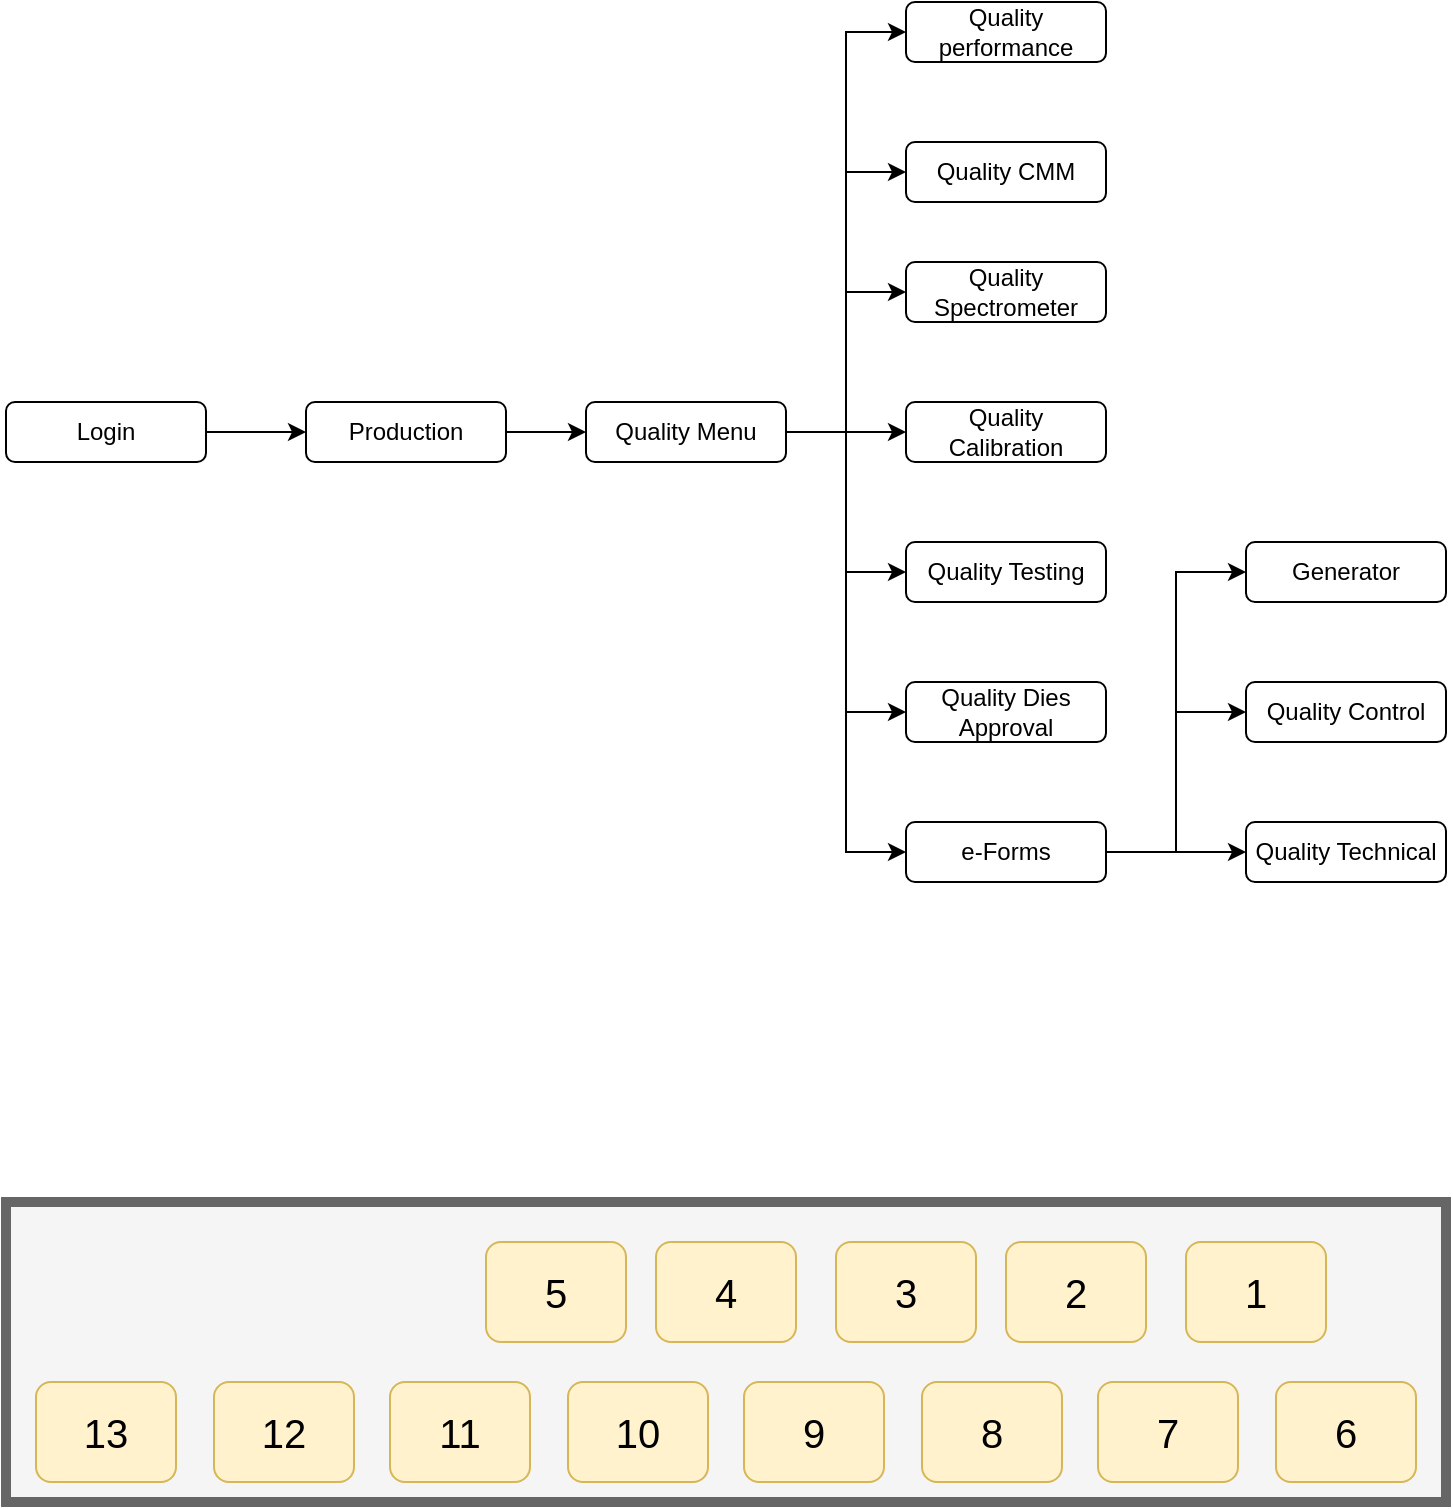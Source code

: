 <mxfile version="26.0.4">
  <diagram name="Page-1" id="-na0_y07-Yd6Yqe_S_hq">
    <mxGraphModel dx="1000" dy="497" grid="1" gridSize="10" guides="1" tooltips="1" connect="1" arrows="1" fold="1" page="1" pageScale="1" pageWidth="850" pageHeight="1100" math="0" shadow="0">
      <root>
        <mxCell id="0" />
        <mxCell id="1" parent="0" />
        <mxCell id="65qFFjuNm9w9zQKpEK9X-5" value="" style="edgeStyle=orthogonalEdgeStyle;rounded=0;orthogonalLoop=1;jettySize=auto;html=1;" parent="1" source="65qFFjuNm9w9zQKpEK9X-1" target="65qFFjuNm9w9zQKpEK9X-2" edge="1">
          <mxGeometry relative="1" as="geometry" />
        </mxCell>
        <mxCell id="65qFFjuNm9w9zQKpEK9X-1" value="Login" style="rounded=1;whiteSpace=wrap;html=1;" parent="1" vertex="1">
          <mxGeometry x="10" y="210" width="100" height="30" as="geometry" />
        </mxCell>
        <mxCell id="65qFFjuNm9w9zQKpEK9X-6" value="" style="edgeStyle=orthogonalEdgeStyle;rounded=0;orthogonalLoop=1;jettySize=auto;html=1;" parent="1" source="65qFFjuNm9w9zQKpEK9X-2" target="65qFFjuNm9w9zQKpEK9X-3" edge="1">
          <mxGeometry relative="1" as="geometry" />
        </mxCell>
        <mxCell id="65qFFjuNm9w9zQKpEK9X-2" value="Production" style="rounded=1;whiteSpace=wrap;html=1;" parent="1" vertex="1">
          <mxGeometry x="160" y="210" width="100" height="30" as="geometry" />
        </mxCell>
        <mxCell id="65qFFjuNm9w9zQKpEK9X-20" value="" style="edgeStyle=orthogonalEdgeStyle;rounded=0;orthogonalLoop=1;jettySize=auto;html=1;" parent="1" source="65qFFjuNm9w9zQKpEK9X-3" target="65qFFjuNm9w9zQKpEK9X-17" edge="1">
          <mxGeometry relative="1" as="geometry" />
        </mxCell>
        <mxCell id="65qFFjuNm9w9zQKpEK9X-21" style="edgeStyle=orthogonalEdgeStyle;rounded=0;orthogonalLoop=1;jettySize=auto;html=1;entryX=0;entryY=0.5;entryDx=0;entryDy=0;" parent="1" source="65qFFjuNm9w9zQKpEK9X-3" target="65qFFjuNm9w9zQKpEK9X-14" edge="1">
          <mxGeometry relative="1" as="geometry" />
        </mxCell>
        <mxCell id="65qFFjuNm9w9zQKpEK9X-22" style="edgeStyle=orthogonalEdgeStyle;rounded=0;orthogonalLoop=1;jettySize=auto;html=1;entryX=0;entryY=0.5;entryDx=0;entryDy=0;" parent="1" source="65qFFjuNm9w9zQKpEK9X-3" target="65qFFjuNm9w9zQKpEK9X-15" edge="1">
          <mxGeometry relative="1" as="geometry" />
        </mxCell>
        <mxCell id="65qFFjuNm9w9zQKpEK9X-23" style="edgeStyle=orthogonalEdgeStyle;rounded=0;orthogonalLoop=1;jettySize=auto;html=1;entryX=0;entryY=0.5;entryDx=0;entryDy=0;" parent="1" source="65qFFjuNm9w9zQKpEK9X-3" target="65qFFjuNm9w9zQKpEK9X-18" edge="1">
          <mxGeometry relative="1" as="geometry" />
        </mxCell>
        <mxCell id="65qFFjuNm9w9zQKpEK9X-24" style="edgeStyle=orthogonalEdgeStyle;rounded=0;orthogonalLoop=1;jettySize=auto;html=1;entryX=0;entryY=0.5;entryDx=0;entryDy=0;" parent="1" source="65qFFjuNm9w9zQKpEK9X-3" target="65qFFjuNm9w9zQKpEK9X-19" edge="1">
          <mxGeometry relative="1" as="geometry" />
        </mxCell>
        <mxCell id="65qFFjuNm9w9zQKpEK9X-25" style="edgeStyle=orthogonalEdgeStyle;rounded=0;orthogonalLoop=1;jettySize=auto;html=1;entryX=0;entryY=0.5;entryDx=0;entryDy=0;" parent="1" source="65qFFjuNm9w9zQKpEK9X-3" target="65qFFjuNm9w9zQKpEK9X-4" edge="1">
          <mxGeometry relative="1" as="geometry" />
        </mxCell>
        <mxCell id="65qFFjuNm9w9zQKpEK9X-26" style="edgeStyle=orthogonalEdgeStyle;rounded=0;orthogonalLoop=1;jettySize=auto;html=1;entryX=0;entryY=0.5;entryDx=0;entryDy=0;" parent="1" source="65qFFjuNm9w9zQKpEK9X-3" target="65qFFjuNm9w9zQKpEK9X-16" edge="1">
          <mxGeometry relative="1" as="geometry" />
        </mxCell>
        <mxCell id="65qFFjuNm9w9zQKpEK9X-3" value="Quality Menu" style="rounded=1;whiteSpace=wrap;html=1;" parent="1" vertex="1">
          <mxGeometry x="300" y="210" width="100" height="30" as="geometry" />
        </mxCell>
        <mxCell id="65qFFjuNm9w9zQKpEK9X-27" style="edgeStyle=orthogonalEdgeStyle;rounded=0;orthogonalLoop=1;jettySize=auto;html=1;entryX=0;entryY=0.5;entryDx=0;entryDy=0;" parent="1" source="65qFFjuNm9w9zQKpEK9X-4" target="65qFFjuNm9w9zQKpEK9X-8" edge="1">
          <mxGeometry relative="1" as="geometry" />
        </mxCell>
        <mxCell id="65qFFjuNm9w9zQKpEK9X-28" style="edgeStyle=orthogonalEdgeStyle;rounded=0;orthogonalLoop=1;jettySize=auto;html=1;entryX=0;entryY=0.5;entryDx=0;entryDy=0;" parent="1" source="65qFFjuNm9w9zQKpEK9X-4" target="65qFFjuNm9w9zQKpEK9X-9" edge="1">
          <mxGeometry relative="1" as="geometry" />
        </mxCell>
        <mxCell id="65qFFjuNm9w9zQKpEK9X-29" style="edgeStyle=orthogonalEdgeStyle;rounded=0;orthogonalLoop=1;jettySize=auto;html=1;" parent="1" source="65qFFjuNm9w9zQKpEK9X-4" target="65qFFjuNm9w9zQKpEK9X-10" edge="1">
          <mxGeometry relative="1" as="geometry" />
        </mxCell>
        <mxCell id="65qFFjuNm9w9zQKpEK9X-4" value="e-Forms" style="rounded=1;whiteSpace=wrap;html=1;" parent="1" vertex="1">
          <mxGeometry x="460" y="420" width="100" height="30" as="geometry" />
        </mxCell>
        <mxCell id="65qFFjuNm9w9zQKpEK9X-8" value="Generator" style="rounded=1;whiteSpace=wrap;html=1;" parent="1" vertex="1">
          <mxGeometry x="630" y="280" width="100" height="30" as="geometry" />
        </mxCell>
        <mxCell id="65qFFjuNm9w9zQKpEK9X-9" value="Quality Control" style="rounded=1;whiteSpace=wrap;html=1;" parent="1" vertex="1">
          <mxGeometry x="630" y="350" width="100" height="30" as="geometry" />
        </mxCell>
        <mxCell id="65qFFjuNm9w9zQKpEK9X-10" value="Quality Technical" style="rounded=1;whiteSpace=wrap;html=1;" parent="1" vertex="1">
          <mxGeometry x="630" y="420" width="100" height="30" as="geometry" />
        </mxCell>
        <mxCell id="65qFFjuNm9w9zQKpEK9X-14" value="Quality performance" style="rounded=1;whiteSpace=wrap;html=1;" parent="1" vertex="1">
          <mxGeometry x="460" y="10" width="100" height="30" as="geometry" />
        </mxCell>
        <mxCell id="65qFFjuNm9w9zQKpEK9X-15" value="Quality CMM" style="rounded=1;whiteSpace=wrap;html=1;" parent="1" vertex="1">
          <mxGeometry x="460" y="80" width="100" height="30" as="geometry" />
        </mxCell>
        <mxCell id="65qFFjuNm9w9zQKpEK9X-16" value="Quality Spectrometer" style="rounded=1;whiteSpace=wrap;html=1;" parent="1" vertex="1">
          <mxGeometry x="460" y="140" width="100" height="30" as="geometry" />
        </mxCell>
        <mxCell id="65qFFjuNm9w9zQKpEK9X-17" value="Quality Calibration" style="rounded=1;whiteSpace=wrap;html=1;" parent="1" vertex="1">
          <mxGeometry x="460" y="210" width="100" height="30" as="geometry" />
        </mxCell>
        <mxCell id="65qFFjuNm9w9zQKpEK9X-18" value="Quality Testing" style="rounded=1;whiteSpace=wrap;html=1;" parent="1" vertex="1">
          <mxGeometry x="460" y="280" width="100" height="30" as="geometry" />
        </mxCell>
        <mxCell id="65qFFjuNm9w9zQKpEK9X-19" value="Quality Dies Approval" style="rounded=1;whiteSpace=wrap;html=1;" parent="1" vertex="1">
          <mxGeometry x="460" y="350" width="100" height="30" as="geometry" />
        </mxCell>
        <mxCell id="bS0YwpHTnFgp21Ii7mXy-1" value="" style="rounded=0;whiteSpace=wrap;html=1;strokeWidth=5;fillColor=#f5f5f5;fontColor=#333333;strokeColor=#666666;" vertex="1" parent="1">
          <mxGeometry x="10" y="610" width="720" height="150" as="geometry" />
        </mxCell>
        <mxCell id="bS0YwpHTnFgp21Ii7mXy-2" value="&lt;font style=&quot;font-size: 20px;&quot;&gt;1&lt;/font&gt;" style="rounded=1;whiteSpace=wrap;html=1;fillColor=#fff2cc;strokeColor=#d6b656;" vertex="1" parent="1">
          <mxGeometry x="600" y="630" width="70" height="50" as="geometry" />
        </mxCell>
        <mxCell id="bS0YwpHTnFgp21Ii7mXy-3" value="&lt;font style=&quot;font-size: 20px;&quot;&gt;2&lt;/font&gt;" style="rounded=1;whiteSpace=wrap;html=1;fillColor=#fff2cc;strokeColor=#d6b656;" vertex="1" parent="1">
          <mxGeometry x="510" y="630" width="70" height="50" as="geometry" />
        </mxCell>
        <mxCell id="bS0YwpHTnFgp21Ii7mXy-4" value="&lt;font style=&quot;font-size: 20px;&quot;&gt;3&lt;/font&gt;" style="rounded=1;whiteSpace=wrap;html=1;fillColor=#fff2cc;strokeColor=#d6b656;" vertex="1" parent="1">
          <mxGeometry x="425" y="630" width="70" height="50" as="geometry" />
        </mxCell>
        <mxCell id="bS0YwpHTnFgp21Ii7mXy-5" value="&lt;font style=&quot;font-size: 20px;&quot;&gt;4&lt;/font&gt;" style="rounded=1;whiteSpace=wrap;html=1;fillColor=#fff2cc;strokeColor=#d6b656;" vertex="1" parent="1">
          <mxGeometry x="335" y="630" width="70" height="50" as="geometry" />
        </mxCell>
        <mxCell id="bS0YwpHTnFgp21Ii7mXy-6" value="&lt;font style=&quot;font-size: 20px;&quot;&gt;5&lt;/font&gt;" style="rounded=1;whiteSpace=wrap;html=1;fillColor=#fff2cc;strokeColor=#d6b656;" vertex="1" parent="1">
          <mxGeometry x="250" y="630" width="70" height="50" as="geometry" />
        </mxCell>
        <mxCell id="bS0YwpHTnFgp21Ii7mXy-10" value="&lt;span style=&quot;font-size: 20px;&quot;&gt;9&lt;/span&gt;" style="rounded=1;whiteSpace=wrap;html=1;fillColor=#fff2cc;strokeColor=#d6b656;" vertex="1" parent="1">
          <mxGeometry x="379" y="700" width="70" height="50" as="geometry" />
        </mxCell>
        <mxCell id="bS0YwpHTnFgp21Ii7mXy-11" value="&lt;font style=&quot;font-size: 20px;&quot;&gt;10&lt;/font&gt;" style="rounded=1;whiteSpace=wrap;html=1;fillColor=#fff2cc;strokeColor=#d6b656;" vertex="1" parent="1">
          <mxGeometry x="291" y="700" width="70" height="50" as="geometry" />
        </mxCell>
        <mxCell id="bS0YwpHTnFgp21Ii7mXy-12" value="&lt;font style=&quot;font-size: 20px;&quot;&gt;11&lt;/font&gt;" style="rounded=1;whiteSpace=wrap;html=1;fillColor=#fff2cc;strokeColor=#d6b656;" vertex="1" parent="1">
          <mxGeometry x="202" y="700" width="70" height="50" as="geometry" />
        </mxCell>
        <mxCell id="bS0YwpHTnFgp21Ii7mXy-13" value="&lt;font style=&quot;font-size: 20px;&quot;&gt;12&lt;/font&gt;" style="rounded=1;whiteSpace=wrap;html=1;fillColor=#fff2cc;strokeColor=#d6b656;" vertex="1" parent="1">
          <mxGeometry x="114" y="700" width="70" height="50" as="geometry" />
        </mxCell>
        <mxCell id="bS0YwpHTnFgp21Ii7mXy-14" value="&lt;font style=&quot;font-size: 20px;&quot;&gt;13&lt;/font&gt;" style="rounded=1;whiteSpace=wrap;html=1;fillColor=#fff2cc;strokeColor=#d6b656;" vertex="1" parent="1">
          <mxGeometry x="25" y="700" width="70" height="50" as="geometry" />
        </mxCell>
        <mxCell id="bS0YwpHTnFgp21Ii7mXy-17" value="&lt;span style=&quot;font-size: 20px;&quot;&gt;8&lt;/span&gt;" style="rounded=1;whiteSpace=wrap;html=1;fillColor=#fff2cc;strokeColor=#d6b656;" vertex="1" parent="1">
          <mxGeometry x="468" y="700" width="70" height="50" as="geometry" />
        </mxCell>
        <mxCell id="bS0YwpHTnFgp21Ii7mXy-18" value="&lt;span style=&quot;font-size: 20px;&quot;&gt;7&lt;/span&gt;" style="rounded=1;whiteSpace=wrap;html=1;fillColor=#fff2cc;strokeColor=#d6b656;" vertex="1" parent="1">
          <mxGeometry x="556" y="700" width="70" height="50" as="geometry" />
        </mxCell>
        <mxCell id="bS0YwpHTnFgp21Ii7mXy-19" value="&lt;span style=&quot;font-size: 20px;&quot;&gt;6&lt;/span&gt;" style="rounded=1;whiteSpace=wrap;html=1;fillColor=#fff2cc;strokeColor=#d6b656;" vertex="1" parent="1">
          <mxGeometry x="645" y="700" width="70" height="50" as="geometry" />
        </mxCell>
      </root>
    </mxGraphModel>
  </diagram>
</mxfile>
